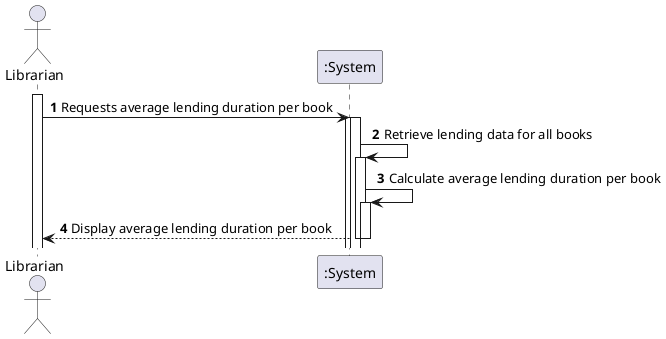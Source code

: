 @startuml
'https://plantuml.com/sequence-diagram

autoactivate on
autonumber

actor "Librarian" as Librarian
participant ":System" as System

activate Librarian

Librarian -> System: Requests average lending duration per book
activate System
System -> System: Retrieve lending data for all books
System -> System: Calculate average lending duration per book
System --> Librarian: Display average lending duration per book

deactivate System
@enduml
